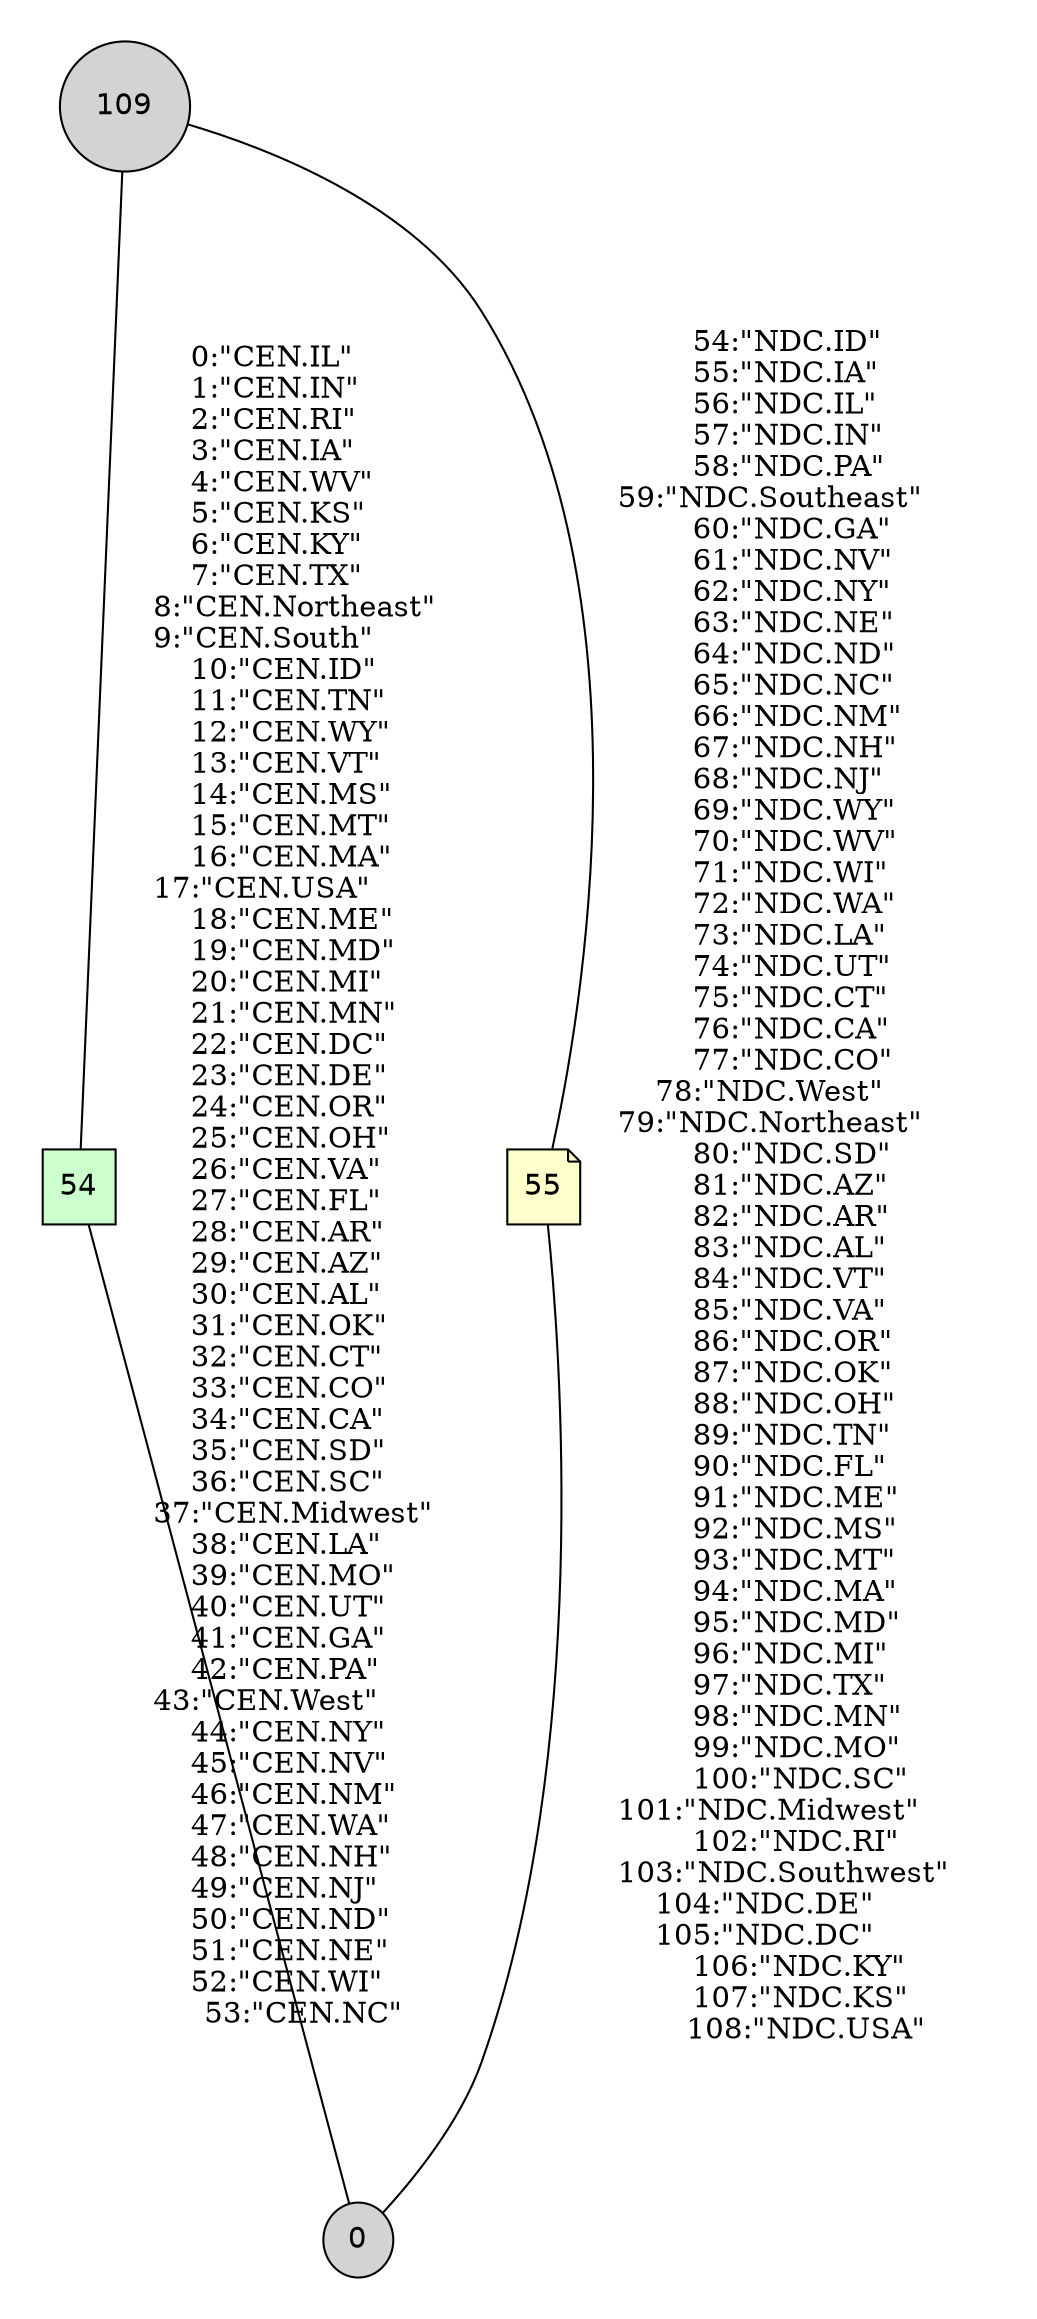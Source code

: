 // <Lattice object of 2 atoms 4 concepts 2 coatoms at 0x114aeb5c0>
digraph Lattice {
	node [label="" shape=circle style=filled width=.25]
	edge [dir=none labeldistance=1.5 minlen=2]
	subgraph cluster_0 {
		style=filled
		color=transparent
		c0 [fillcolor="" fontname=helvetica label=0 shape="" style=filled]
	}
	subgraph cluster_1 {
		style=filled
		color=transparent
		c1 [fillcolor="#CCFFCC" fontname=helvetica label=54 shape=box style=filled]
	}
	c1 -> c1 [label="0:\"CEN.IL\"	
1:\"CEN.IN\"	
2:\"CEN.RI\"	
3:\"CEN.IA\"	
4:\"CEN.WV\"	
5:\"CEN.KS\"	
6:\"CEN.KY\"	
7:\"CEN.TX\"	
8:\"CEN.Northeast\"	
9:\"CEN.South\"	
10:\"CEN.ID\"	
11:\"CEN.TN\"	
12:\"CEN.WY\"	
13:\"CEN.VT\"	
14:\"CEN.MS\"	
15:\"CEN.MT\"	
16:\"CEN.MA\"	
17:\"CEN.USA\"	
18:\"CEN.ME\"	
19:\"CEN.MD\"	
20:\"CEN.MI\"	
21:\"CEN.MN\"	
22:\"CEN.DC\"	
23:\"CEN.DE\"	
24:\"CEN.OR\"	
25:\"CEN.OH\"	
26:\"CEN.VA\"	
27:\"CEN.FL\"	
28:\"CEN.AR\"	
29:\"CEN.AZ\"	
30:\"CEN.AL\"	
31:\"CEN.OK\"	
32:\"CEN.CT\"	
33:\"CEN.CO\"	
34:\"CEN.CA\"	
35:\"CEN.SD\"	
36:\"CEN.SC\"	
37:\"CEN.Midwest\"	
38:\"CEN.LA\"	
39:\"CEN.MO\"	
40:\"CEN.UT\"	
41:\"CEN.GA\"	
42:\"CEN.PA\"	
43:\"CEN.West\"	
44:\"CEN.NY\"	
45:\"CEN.NV\"	
46:\"CEN.NM\"	
47:\"CEN.WA\"	
48:\"CEN.NH\"	
49:\"CEN.NJ\"	
50:\"CEN.ND\"	
51:\"CEN.NE\"	
52:\"CEN.WI\"	
53:\"CEN.NC\"" color=transparent labelangle=270]
	c1 -> c0
	subgraph cluster_2 {
		style=filled
		color=transparent
		c2 [fillcolor="#FFFFCC" fontname=helvetica label=55 shape=note style=filled]
	}
	c2 -> c2 [label="54:\"NDC.ID\"	
55:\"NDC.IA\"	
56:\"NDC.IL\"	
57:\"NDC.IN\"	
58:\"NDC.PA\"	
59:\"NDC.Southeast\"	
60:\"NDC.GA\"	
61:\"NDC.NV\"	
62:\"NDC.NY\"	
63:\"NDC.NE\"	
64:\"NDC.ND\"	
65:\"NDC.NC\"	
66:\"NDC.NM\"	
67:\"NDC.NH\"	
68:\"NDC.NJ\"	
69:\"NDC.WY\"	
70:\"NDC.WV\"	
71:\"NDC.WI\"	
72:\"NDC.WA\"	
73:\"NDC.LA\"	
74:\"NDC.UT\"	
75:\"NDC.CT\"	
76:\"NDC.CA\"	
77:\"NDC.CO\"	
78:\"NDC.West\"	
79:\"NDC.Northeast\"	
80:\"NDC.SD\"	
81:\"NDC.AZ\"	
82:\"NDC.AR\"	
83:\"NDC.AL\"	
84:\"NDC.VT\"	
85:\"NDC.VA\"	
86:\"NDC.OR\"	
87:\"NDC.OK\"	
88:\"NDC.OH\"	
89:\"NDC.TN\"	
90:\"NDC.FL\"	
91:\"NDC.ME\"	
92:\"NDC.MS\"	
93:\"NDC.MT\"	
94:\"NDC.MA\"	
95:\"NDC.MD\"	
96:\"NDC.MI\"	
97:\"NDC.TX\"	
98:\"NDC.MN\"	
99:\"NDC.MO\"	
100:\"NDC.SC\"	
101:\"NDC.Midwest\"	
102:\"NDC.RI\"	
103:\"NDC.Southwest\"	
104:\"NDC.DE\"	
105:\"NDC.DC\"	
106:\"NDC.KY\"	
107:\"NDC.KS\"	
108:\"NDC.USA\"" color=transparent labelangle=270]
	c2 -> c0
	subgraph cluster_3 {
		style=filled
		color=transparent
		c3 [fontname=helvetica label=109 style=filled]
	}
	c3 -> c1
	c3 -> c2
}
